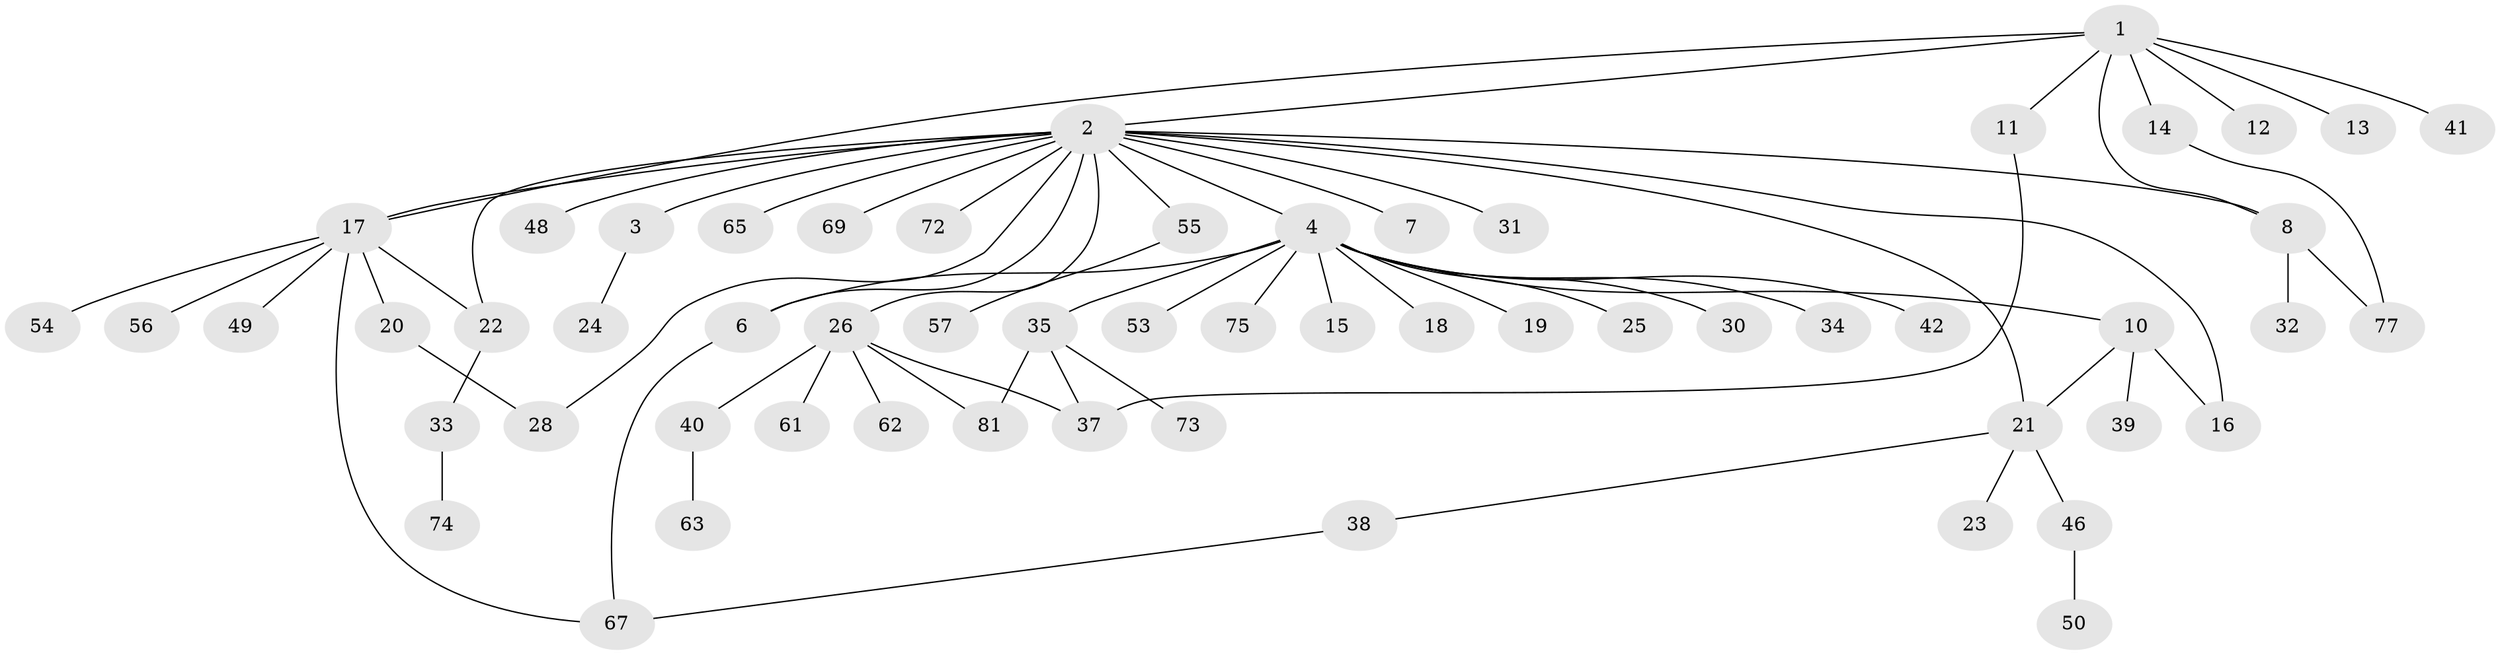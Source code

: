 // Generated by graph-tools (version 1.1) at 2025/51/02/27/25 19:51:59]
// undirected, 58 vertices, 70 edges
graph export_dot {
graph [start="1"]
  node [color=gray90,style=filled];
  1 [super="+82"];
  2 [super="+9"];
  3 [super="+60"];
  4 [super="+5"];
  6 [super="+71"];
  7;
  8 [super="+51"];
  10 [super="+47"];
  11 [super="+29"];
  12;
  13 [super="+43"];
  14 [super="+58"];
  15;
  16 [super="+79"];
  17 [super="+27"];
  18 [super="+66"];
  19;
  20;
  21 [super="+45"];
  22 [super="+64"];
  23;
  24;
  25;
  26 [super="+59"];
  28 [super="+83"];
  30;
  31 [super="+76"];
  32;
  33 [super="+36"];
  34;
  35 [super="+44"];
  37;
  38;
  39;
  40;
  41;
  42;
  46;
  48;
  49;
  50 [super="+52"];
  53;
  54;
  55 [super="+68"];
  56;
  57;
  61;
  62 [super="+78"];
  63;
  65;
  67 [super="+80"];
  69 [super="+70"];
  72;
  73;
  74;
  75;
  77 [super="+84"];
  81;
  1 -- 2;
  1 -- 8;
  1 -- 11;
  1 -- 12;
  1 -- 13;
  1 -- 14;
  1 -- 17;
  1 -- 41;
  2 -- 3 [weight=2];
  2 -- 4 [weight=2];
  2 -- 7;
  2 -- 16;
  2 -- 21;
  2 -- 26;
  2 -- 28;
  2 -- 31;
  2 -- 48;
  2 -- 55;
  2 -- 65;
  2 -- 69;
  2 -- 17;
  2 -- 6;
  2 -- 22;
  2 -- 8;
  2 -- 72;
  3 -- 24;
  4 -- 25;
  4 -- 35;
  4 -- 53;
  4 -- 75;
  4 -- 34;
  4 -- 6;
  4 -- 10;
  4 -- 42;
  4 -- 15;
  4 -- 18;
  4 -- 19;
  4 -- 30;
  6 -- 67;
  8 -- 32;
  8 -- 77;
  10 -- 16;
  10 -- 39;
  10 -- 21;
  11 -- 37;
  14 -- 77;
  17 -- 20;
  17 -- 54;
  17 -- 67;
  17 -- 49;
  17 -- 22;
  17 -- 56;
  20 -- 28;
  21 -- 23;
  21 -- 38;
  21 -- 46;
  22 -- 33;
  26 -- 37;
  26 -- 40;
  26 -- 61;
  26 -- 62 [weight=2];
  26 -- 81;
  33 -- 74;
  35 -- 37;
  35 -- 73;
  35 -- 81;
  38 -- 67;
  40 -- 63;
  46 -- 50;
  55 -- 57;
}
